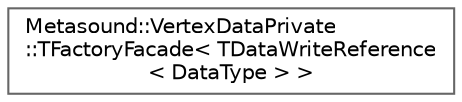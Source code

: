 digraph "Graphical Class Hierarchy"
{
 // INTERACTIVE_SVG=YES
 // LATEX_PDF_SIZE
  bgcolor="transparent";
  edge [fontname=Helvetica,fontsize=10,labelfontname=Helvetica,labelfontsize=10];
  node [fontname=Helvetica,fontsize=10,shape=box,height=0.2,width=0.4];
  rankdir="LR";
  Node0 [id="Node000000",label="Metasound::VertexDataPrivate\l::TFactoryFacade\< TDataWriteReference\l\< DataType \> \>",height=0.2,width=0.4,color="grey40", fillcolor="white", style="filled",URL="$d2/d42/structMetasound_1_1VertexDataPrivate_1_1TFactoryFacade_3_01TDataWriteReference_3_01DataType_01_4_01_4.html",tooltip=" "];
}
